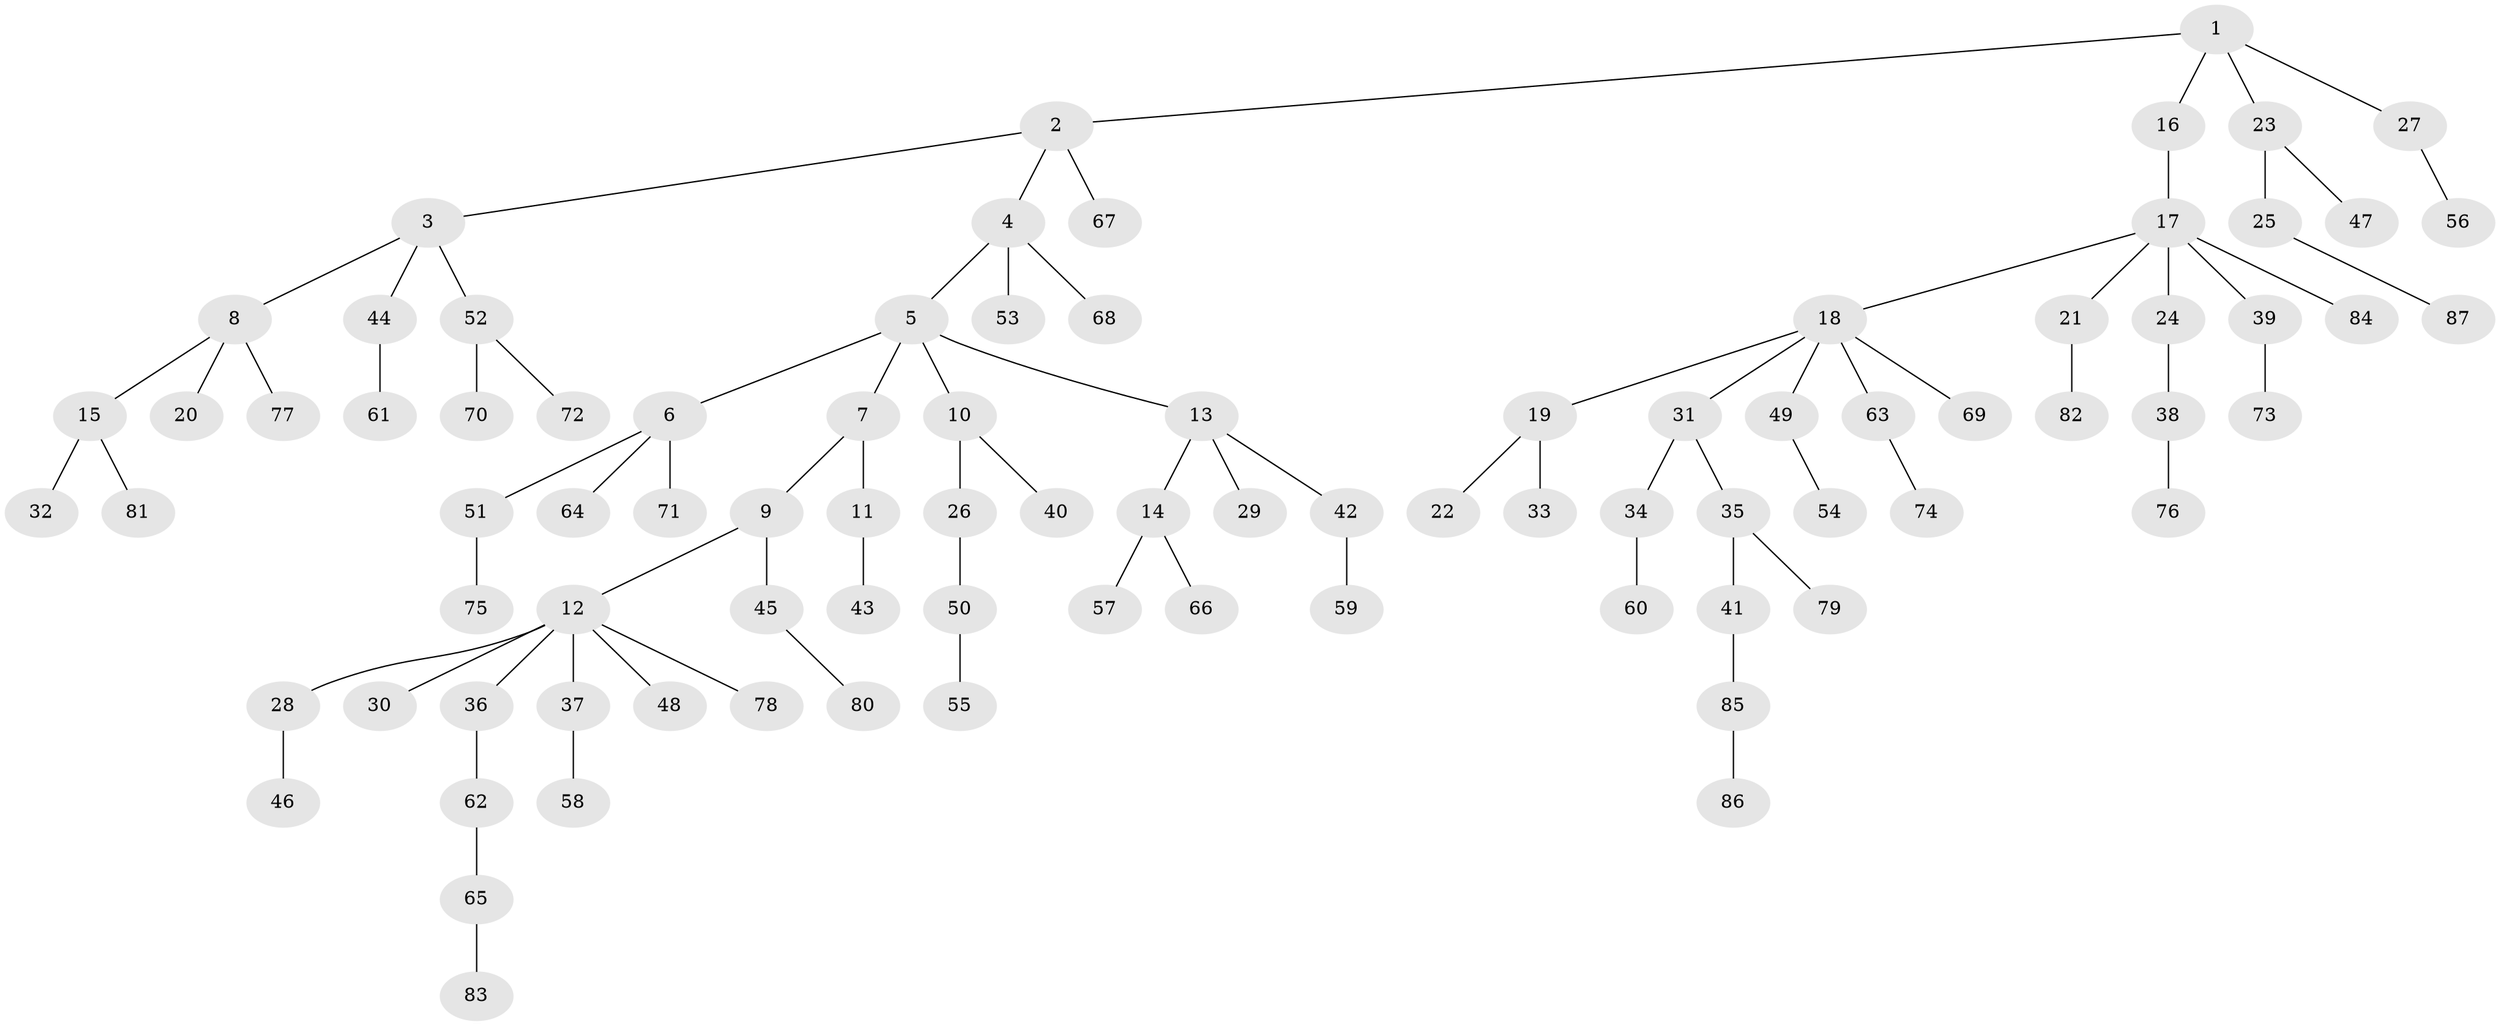 // coarse degree distribution, {4: 0.05084745762711865, 3: 0.05084745762711865, 5: 0.05084745762711865, 6: 0.01694915254237288, 1: 0.6271186440677966, 7: 0.01694915254237288, 10: 0.01694915254237288, 2: 0.1694915254237288}
// Generated by graph-tools (version 1.1) at 2025/24/03/03/25 07:24:08]
// undirected, 87 vertices, 86 edges
graph export_dot {
graph [start="1"]
  node [color=gray90,style=filled];
  1;
  2;
  3;
  4;
  5;
  6;
  7;
  8;
  9;
  10;
  11;
  12;
  13;
  14;
  15;
  16;
  17;
  18;
  19;
  20;
  21;
  22;
  23;
  24;
  25;
  26;
  27;
  28;
  29;
  30;
  31;
  32;
  33;
  34;
  35;
  36;
  37;
  38;
  39;
  40;
  41;
  42;
  43;
  44;
  45;
  46;
  47;
  48;
  49;
  50;
  51;
  52;
  53;
  54;
  55;
  56;
  57;
  58;
  59;
  60;
  61;
  62;
  63;
  64;
  65;
  66;
  67;
  68;
  69;
  70;
  71;
  72;
  73;
  74;
  75;
  76;
  77;
  78;
  79;
  80;
  81;
  82;
  83;
  84;
  85;
  86;
  87;
  1 -- 2;
  1 -- 16;
  1 -- 23;
  1 -- 27;
  2 -- 3;
  2 -- 4;
  2 -- 67;
  3 -- 8;
  3 -- 44;
  3 -- 52;
  4 -- 5;
  4 -- 53;
  4 -- 68;
  5 -- 6;
  5 -- 7;
  5 -- 10;
  5 -- 13;
  6 -- 51;
  6 -- 64;
  6 -- 71;
  7 -- 9;
  7 -- 11;
  8 -- 15;
  8 -- 20;
  8 -- 77;
  9 -- 12;
  9 -- 45;
  10 -- 26;
  10 -- 40;
  11 -- 43;
  12 -- 28;
  12 -- 30;
  12 -- 36;
  12 -- 37;
  12 -- 48;
  12 -- 78;
  13 -- 14;
  13 -- 29;
  13 -- 42;
  14 -- 57;
  14 -- 66;
  15 -- 32;
  15 -- 81;
  16 -- 17;
  17 -- 18;
  17 -- 21;
  17 -- 24;
  17 -- 39;
  17 -- 84;
  18 -- 19;
  18 -- 31;
  18 -- 49;
  18 -- 63;
  18 -- 69;
  19 -- 22;
  19 -- 33;
  21 -- 82;
  23 -- 25;
  23 -- 47;
  24 -- 38;
  25 -- 87;
  26 -- 50;
  27 -- 56;
  28 -- 46;
  31 -- 34;
  31 -- 35;
  34 -- 60;
  35 -- 41;
  35 -- 79;
  36 -- 62;
  37 -- 58;
  38 -- 76;
  39 -- 73;
  41 -- 85;
  42 -- 59;
  44 -- 61;
  45 -- 80;
  49 -- 54;
  50 -- 55;
  51 -- 75;
  52 -- 70;
  52 -- 72;
  62 -- 65;
  63 -- 74;
  65 -- 83;
  85 -- 86;
}
